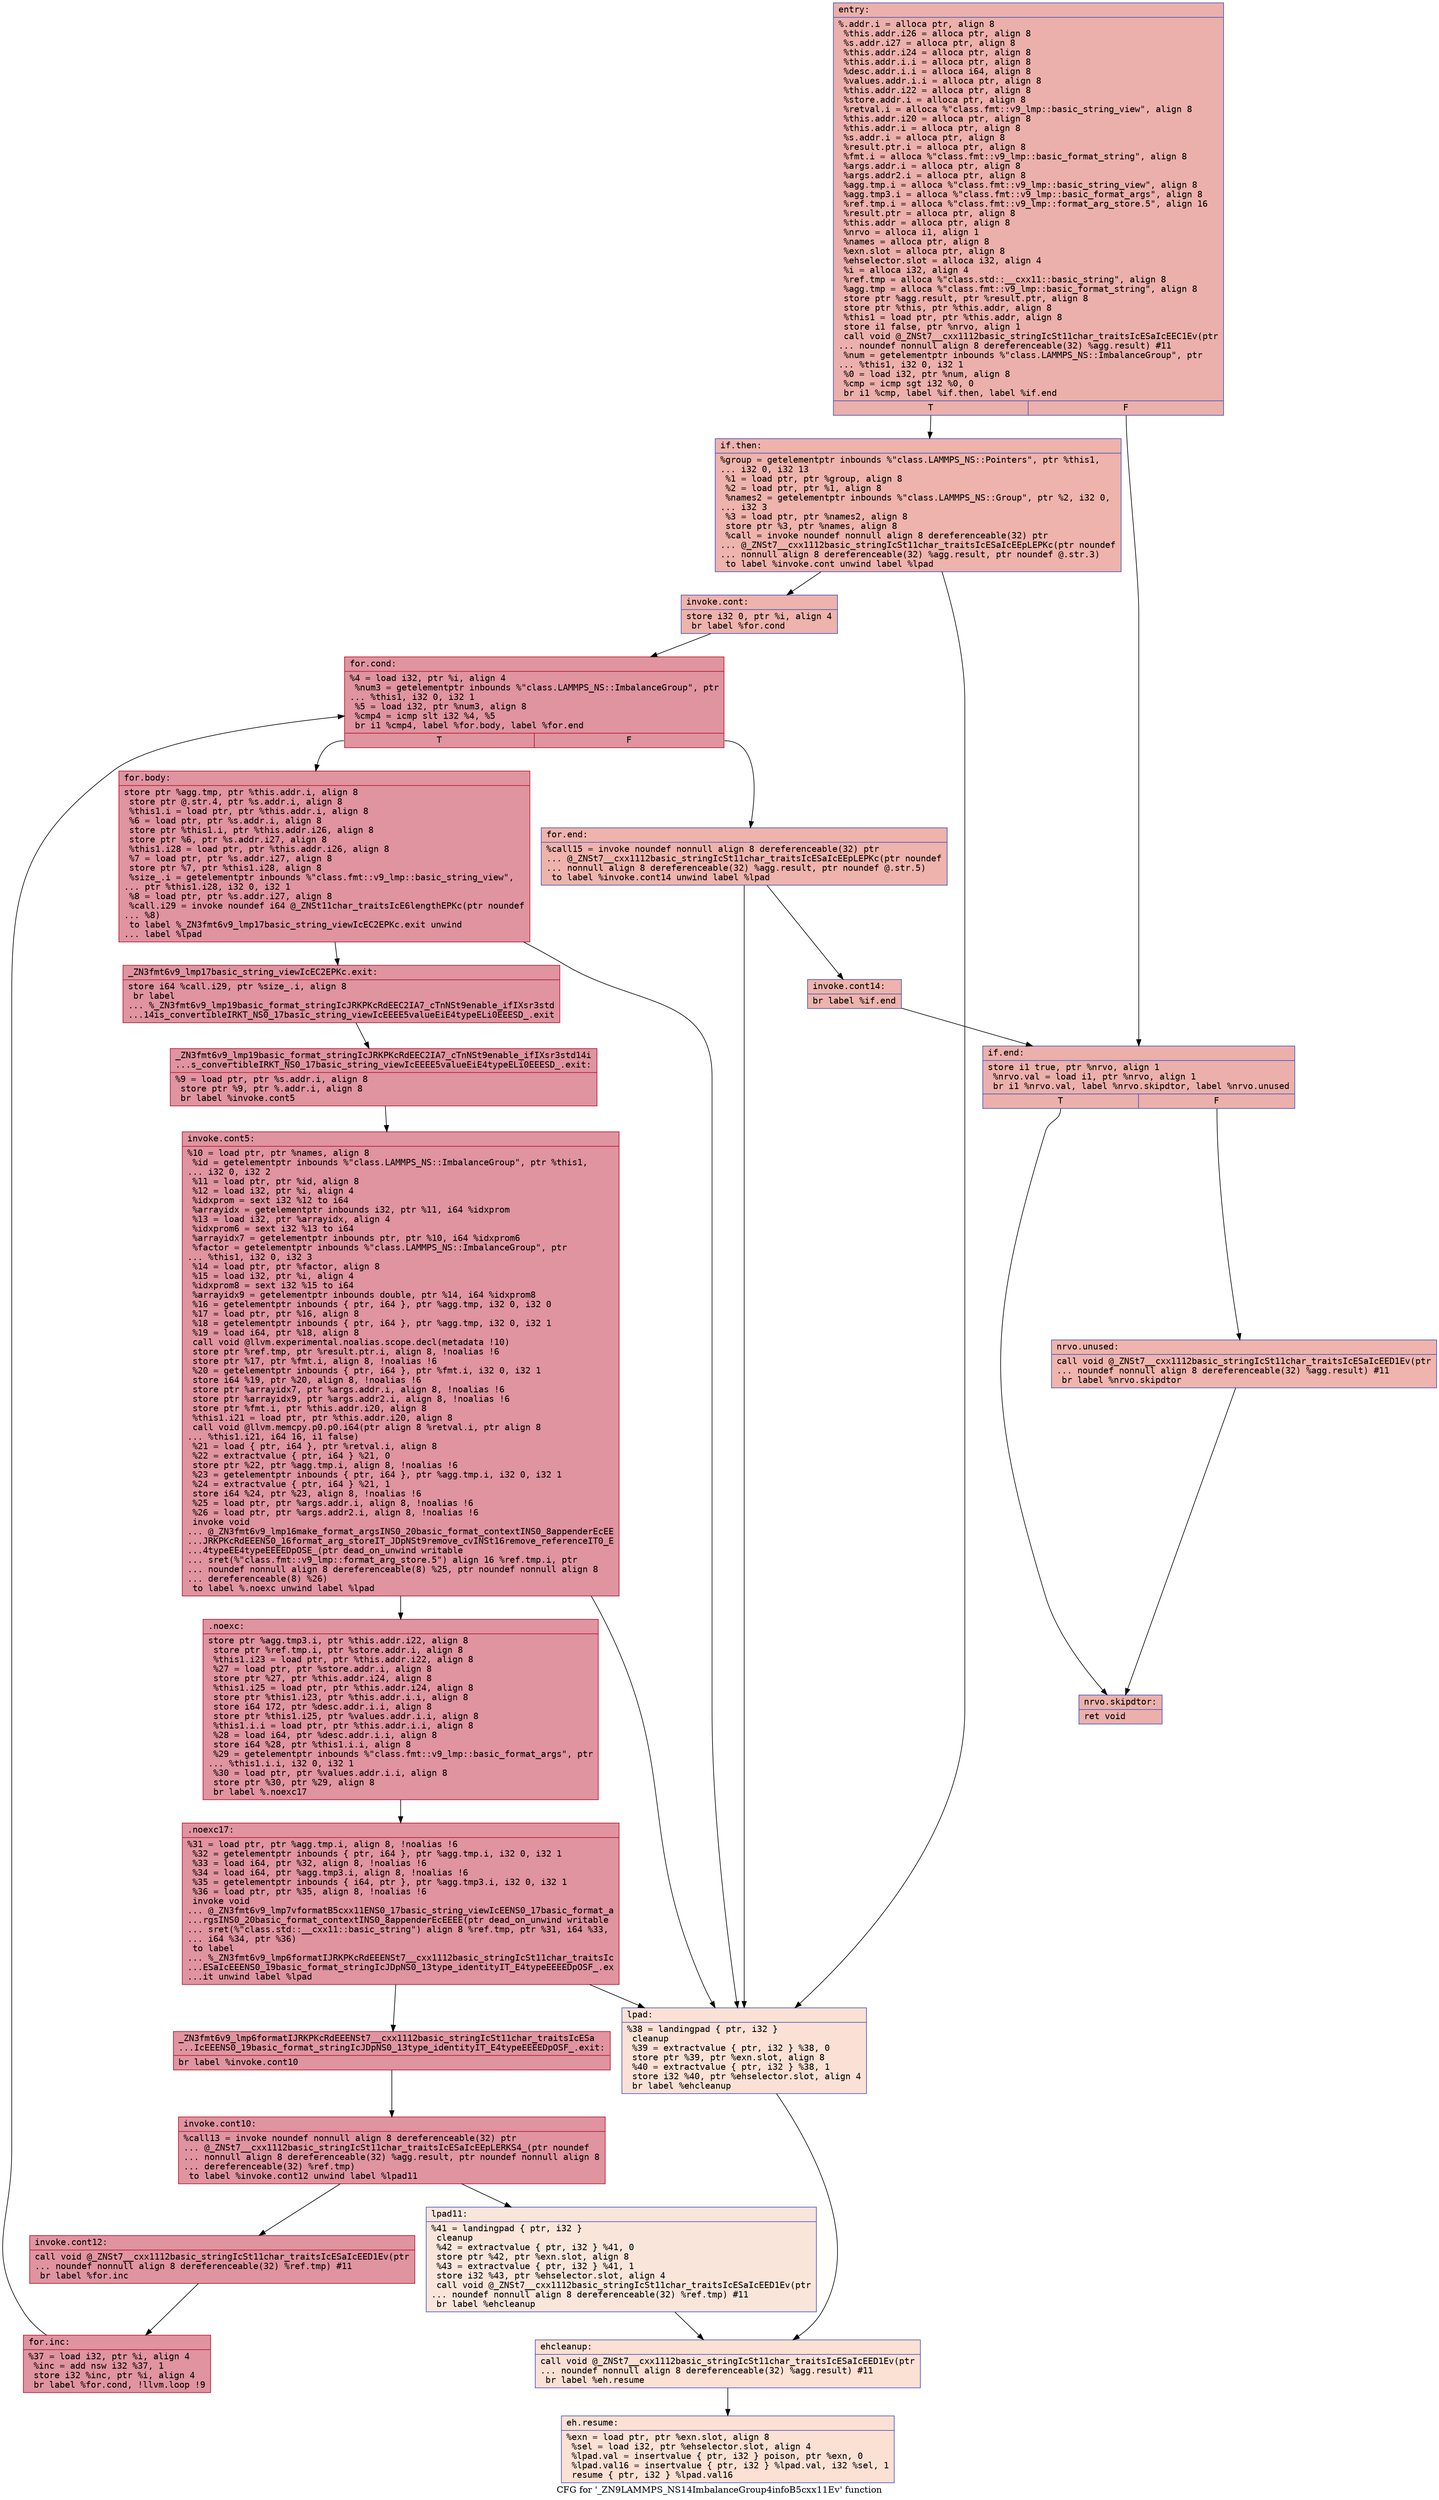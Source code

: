 digraph "CFG for '_ZN9LAMMPS_NS14ImbalanceGroup4infoB5cxx11Ev' function" {
	label="CFG for '_ZN9LAMMPS_NS14ImbalanceGroup4infoB5cxx11Ev' function";

	Node0x55659be6d230 [shape=record,color="#3d50c3ff", style=filled, fillcolor="#d24b4070" fontname="Courier",label="{entry:\l|  %.addr.i = alloca ptr, align 8\l  %this.addr.i26 = alloca ptr, align 8\l  %s.addr.i27 = alloca ptr, align 8\l  %this.addr.i24 = alloca ptr, align 8\l  %this.addr.i.i = alloca ptr, align 8\l  %desc.addr.i.i = alloca i64, align 8\l  %values.addr.i.i = alloca ptr, align 8\l  %this.addr.i22 = alloca ptr, align 8\l  %store.addr.i = alloca ptr, align 8\l  %retval.i = alloca %\"class.fmt::v9_lmp::basic_string_view\", align 8\l  %this.addr.i20 = alloca ptr, align 8\l  %this.addr.i = alloca ptr, align 8\l  %s.addr.i = alloca ptr, align 8\l  %result.ptr.i = alloca ptr, align 8\l  %fmt.i = alloca %\"class.fmt::v9_lmp::basic_format_string\", align 8\l  %args.addr.i = alloca ptr, align 8\l  %args.addr2.i = alloca ptr, align 8\l  %agg.tmp.i = alloca %\"class.fmt::v9_lmp::basic_string_view\", align 8\l  %agg.tmp3.i = alloca %\"class.fmt::v9_lmp::basic_format_args\", align 8\l  %ref.tmp.i = alloca %\"class.fmt::v9_lmp::format_arg_store.5\", align 16\l  %result.ptr = alloca ptr, align 8\l  %this.addr = alloca ptr, align 8\l  %nrvo = alloca i1, align 1\l  %names = alloca ptr, align 8\l  %exn.slot = alloca ptr, align 8\l  %ehselector.slot = alloca i32, align 4\l  %i = alloca i32, align 4\l  %ref.tmp = alloca %\"class.std::__cxx11::basic_string\", align 8\l  %agg.tmp = alloca %\"class.fmt::v9_lmp::basic_format_string\", align 8\l  store ptr %agg.result, ptr %result.ptr, align 8\l  store ptr %this, ptr %this.addr, align 8\l  %this1 = load ptr, ptr %this.addr, align 8\l  store i1 false, ptr %nrvo, align 1\l  call void @_ZNSt7__cxx1112basic_stringIcSt11char_traitsIcESaIcEEC1Ev(ptr\l... noundef nonnull align 8 dereferenceable(32) %agg.result) #11\l  %num = getelementptr inbounds %\"class.LAMMPS_NS::ImbalanceGroup\", ptr\l... %this1, i32 0, i32 1\l  %0 = load i32, ptr %num, align 8\l  %cmp = icmp sgt i32 %0, 0\l  br i1 %cmp, label %if.then, label %if.end\l|{<s0>T|<s1>F}}"];
	Node0x55659be6d230:s0 -> Node0x55659be6ea20[tooltip="entry -> if.then\nProbability 62.50%" ];
	Node0x55659be6d230:s1 -> Node0x55659be6ee80[tooltip="entry -> if.end\nProbability 37.50%" ];
	Node0x55659be6ea20 [shape=record,color="#3d50c3ff", style=filled, fillcolor="#d6524470" fontname="Courier",label="{if.then:\l|  %group = getelementptr inbounds %\"class.LAMMPS_NS::Pointers\", ptr %this1,\l... i32 0, i32 13\l  %1 = load ptr, ptr %group, align 8\l  %2 = load ptr, ptr %1, align 8\l  %names2 = getelementptr inbounds %\"class.LAMMPS_NS::Group\", ptr %2, i32 0,\l... i32 3\l  %3 = load ptr, ptr %names2, align 8\l  store ptr %3, ptr %names, align 8\l  %call = invoke noundef nonnull align 8 dereferenceable(32) ptr\l... @_ZNSt7__cxx1112basic_stringIcSt11char_traitsIcESaIcEEpLEPKc(ptr noundef\l... nonnull align 8 dereferenceable(32) %agg.result, ptr noundef @.str.3)\l          to label %invoke.cont unwind label %lpad\l}"];
	Node0x55659be6ea20 -> Node0x55659be6f3d0[tooltip="if.then -> invoke.cont\nProbability 100.00%" ];
	Node0x55659be6ea20 -> Node0x55659be6f450[tooltip="if.then -> lpad\nProbability 0.00%" ];
	Node0x55659be6f3d0 [shape=record,color="#3d50c3ff", style=filled, fillcolor="#d6524470" fontname="Courier",label="{invoke.cont:\l|  store i32 0, ptr %i, align 4\l  br label %for.cond\l}"];
	Node0x55659be6f3d0 -> Node0x55659be6f380[tooltip="invoke.cont -> for.cond\nProbability 100.00%" ];
	Node0x55659be6f380 [shape=record,color="#b70d28ff", style=filled, fillcolor="#b70d2870" fontname="Courier",label="{for.cond:\l|  %4 = load i32, ptr %i, align 4\l  %num3 = getelementptr inbounds %\"class.LAMMPS_NS::ImbalanceGroup\", ptr\l... %this1, i32 0, i32 1\l  %5 = load i32, ptr %num3, align 8\l  %cmp4 = icmp slt i32 %4, %5\l  br i1 %cmp4, label %for.body, label %for.end\l|{<s0>T|<s1>F}}"];
	Node0x55659be6f380:s0 -> Node0x55659be6fb30[tooltip="for.cond -> for.body\nProbability 96.88%" ];
	Node0x55659be6f380:s1 -> Node0x55659be6fbb0[tooltip="for.cond -> for.end\nProbability 3.12%" ];
	Node0x55659be6fb30 [shape=record,color="#b70d28ff", style=filled, fillcolor="#b70d2870" fontname="Courier",label="{for.body:\l|  store ptr %agg.tmp, ptr %this.addr.i, align 8\l  store ptr @.str.4, ptr %s.addr.i, align 8\l  %this1.i = load ptr, ptr %this.addr.i, align 8\l  %6 = load ptr, ptr %s.addr.i, align 8\l  store ptr %this1.i, ptr %this.addr.i26, align 8\l  store ptr %6, ptr %s.addr.i27, align 8\l  %this1.i28 = load ptr, ptr %this.addr.i26, align 8\l  %7 = load ptr, ptr %s.addr.i27, align 8\l  store ptr %7, ptr %this1.i28, align 8\l  %size_.i = getelementptr inbounds %\"class.fmt::v9_lmp::basic_string_view\",\l... ptr %this1.i28, i32 0, i32 1\l  %8 = load ptr, ptr %s.addr.i27, align 8\l  %call.i29 = invoke noundef i64 @_ZNSt11char_traitsIcE6lengthEPKc(ptr noundef\l... %8)\l          to label %_ZN3fmt6v9_lmp17basic_string_viewIcEC2EPKc.exit unwind\l... label %lpad\l}"];
	Node0x55659be6fb30 -> Node0x55659be70a50[tooltip="for.body -> _ZN3fmt6v9_lmp17basic_string_viewIcEC2EPKc.exit\nProbability 100.00%" ];
	Node0x55659be6fb30 -> Node0x55659be6f450[tooltip="for.body -> lpad\nProbability 0.00%" ];
	Node0x55659be70a50 [shape=record,color="#b70d28ff", style=filled, fillcolor="#b70d2870" fontname="Courier",label="{_ZN3fmt6v9_lmp17basic_string_viewIcEC2EPKc.exit:\l|  store i64 %call.i29, ptr %size_.i, align 8\l  br label\l... %_ZN3fmt6v9_lmp19basic_format_stringIcJRKPKcRdEEC2IA7_cTnNSt9enable_ifIXsr3std\l...14is_convertibleIRKT_NS0_17basic_string_viewIcEEEE5valueEiE4typeELi0EEESD_.exit\l}"];
	Node0x55659be70a50 -> Node0x55659be5e050[tooltip="_ZN3fmt6v9_lmp17basic_string_viewIcEC2EPKc.exit -> _ZN3fmt6v9_lmp19basic_format_stringIcJRKPKcRdEEC2IA7_cTnNSt9enable_ifIXsr3std14is_convertibleIRKT_NS0_17basic_string_viewIcEEEE5valueEiE4typeELi0EEESD_.exit\nProbability 100.00%" ];
	Node0x55659be5e050 [shape=record,color="#b70d28ff", style=filled, fillcolor="#b70d2870" fontname="Courier",label="{_ZN3fmt6v9_lmp19basic_format_stringIcJRKPKcRdEEC2IA7_cTnNSt9enable_ifIXsr3std14i\l...s_convertibleIRKT_NS0_17basic_string_viewIcEEEE5valueEiE4typeELi0EEESD_.exit:\l|  %9 = load ptr, ptr %s.addr.i, align 8\l  store ptr %9, ptr %.addr.i, align 8\l  br label %invoke.cont5\l}"];
	Node0x55659be5e050 -> Node0x55659be5e450[tooltip="_ZN3fmt6v9_lmp19basic_format_stringIcJRKPKcRdEEC2IA7_cTnNSt9enable_ifIXsr3std14is_convertibleIRKT_NS0_17basic_string_viewIcEEEE5valueEiE4typeELi0EEESD_.exit -> invoke.cont5\nProbability 100.00%" ];
	Node0x55659be5e450 [shape=record,color="#b70d28ff", style=filled, fillcolor="#b70d2870" fontname="Courier",label="{invoke.cont5:\l|  %10 = load ptr, ptr %names, align 8\l  %id = getelementptr inbounds %\"class.LAMMPS_NS::ImbalanceGroup\", ptr %this1,\l... i32 0, i32 2\l  %11 = load ptr, ptr %id, align 8\l  %12 = load i32, ptr %i, align 4\l  %idxprom = sext i32 %12 to i64\l  %arrayidx = getelementptr inbounds i32, ptr %11, i64 %idxprom\l  %13 = load i32, ptr %arrayidx, align 4\l  %idxprom6 = sext i32 %13 to i64\l  %arrayidx7 = getelementptr inbounds ptr, ptr %10, i64 %idxprom6\l  %factor = getelementptr inbounds %\"class.LAMMPS_NS::ImbalanceGroup\", ptr\l... %this1, i32 0, i32 3\l  %14 = load ptr, ptr %factor, align 8\l  %15 = load i32, ptr %i, align 4\l  %idxprom8 = sext i32 %15 to i64\l  %arrayidx9 = getelementptr inbounds double, ptr %14, i64 %idxprom8\l  %16 = getelementptr inbounds \{ ptr, i64 \}, ptr %agg.tmp, i32 0, i32 0\l  %17 = load ptr, ptr %16, align 8\l  %18 = getelementptr inbounds \{ ptr, i64 \}, ptr %agg.tmp, i32 0, i32 1\l  %19 = load i64, ptr %18, align 8\l  call void @llvm.experimental.noalias.scope.decl(metadata !10)\l  store ptr %ref.tmp, ptr %result.ptr.i, align 8, !noalias !6\l  store ptr %17, ptr %fmt.i, align 8, !noalias !6\l  %20 = getelementptr inbounds \{ ptr, i64 \}, ptr %fmt.i, i32 0, i32 1\l  store i64 %19, ptr %20, align 8, !noalias !6\l  store ptr %arrayidx7, ptr %args.addr.i, align 8, !noalias !6\l  store ptr %arrayidx9, ptr %args.addr2.i, align 8, !noalias !6\l  store ptr %fmt.i, ptr %this.addr.i20, align 8\l  %this1.i21 = load ptr, ptr %this.addr.i20, align 8\l  call void @llvm.memcpy.p0.p0.i64(ptr align 8 %retval.i, ptr align 8\l... %this1.i21, i64 16, i1 false)\l  %21 = load \{ ptr, i64 \}, ptr %retval.i, align 8\l  %22 = extractvalue \{ ptr, i64 \} %21, 0\l  store ptr %22, ptr %agg.tmp.i, align 8, !noalias !6\l  %23 = getelementptr inbounds \{ ptr, i64 \}, ptr %agg.tmp.i, i32 0, i32 1\l  %24 = extractvalue \{ ptr, i64 \} %21, 1\l  store i64 %24, ptr %23, align 8, !noalias !6\l  %25 = load ptr, ptr %args.addr.i, align 8, !noalias !6\l  %26 = load ptr, ptr %args.addr2.i, align 8, !noalias !6\l  invoke void\l... @_ZN3fmt6v9_lmp16make_format_argsINS0_20basic_format_contextINS0_8appenderEcEE\l...JRKPKcRdEEENS0_16format_arg_storeIT_JDpNSt9remove_cvINSt16remove_referenceIT0_E\l...4typeEE4typeEEEEDpOSE_(ptr dead_on_unwind writable\l... sret(%\"class.fmt::v9_lmp::format_arg_store.5\") align 16 %ref.tmp.i, ptr\l... noundef nonnull align 8 dereferenceable(8) %25, ptr noundef nonnull align 8\l... dereferenceable(8) %26)\l          to label %.noexc unwind label %lpad\l}"];
	Node0x55659be5e450 -> Node0x55659be76400[tooltip="invoke.cont5 -> .noexc\nProbability 100.00%" ];
	Node0x55659be5e450 -> Node0x55659be6f450[tooltip="invoke.cont5 -> lpad\nProbability 0.00%" ];
	Node0x55659be76400 [shape=record,color="#b70d28ff", style=filled, fillcolor="#b70d2870" fontname="Courier",label="{.noexc:\l|  store ptr %agg.tmp3.i, ptr %this.addr.i22, align 8\l  store ptr %ref.tmp.i, ptr %store.addr.i, align 8\l  %this1.i23 = load ptr, ptr %this.addr.i22, align 8\l  %27 = load ptr, ptr %store.addr.i, align 8\l  store ptr %27, ptr %this.addr.i24, align 8\l  %this1.i25 = load ptr, ptr %this.addr.i24, align 8\l  store ptr %this1.i23, ptr %this.addr.i.i, align 8\l  store i64 172, ptr %desc.addr.i.i, align 8\l  store ptr %this1.i25, ptr %values.addr.i.i, align 8\l  %this1.i.i = load ptr, ptr %this.addr.i.i, align 8\l  %28 = load i64, ptr %desc.addr.i.i, align 8\l  store i64 %28, ptr %this1.i.i, align 8\l  %29 = getelementptr inbounds %\"class.fmt::v9_lmp::basic_format_args\", ptr\l... %this1.i.i, i32 0, i32 1\l  %30 = load ptr, ptr %values.addr.i.i, align 8\l  store ptr %30, ptr %29, align 8\l  br label %.noexc17\l}"];
	Node0x55659be76400 -> Node0x55659be77090[tooltip=".noexc -> .noexc17\nProbability 100.00%" ];
	Node0x55659be77090 [shape=record,color="#b70d28ff", style=filled, fillcolor="#b70d2870" fontname="Courier",label="{.noexc17:\l|  %31 = load ptr, ptr %agg.tmp.i, align 8, !noalias !6\l  %32 = getelementptr inbounds \{ ptr, i64 \}, ptr %agg.tmp.i, i32 0, i32 1\l  %33 = load i64, ptr %32, align 8, !noalias !6\l  %34 = load i64, ptr %agg.tmp3.i, align 8, !noalias !6\l  %35 = getelementptr inbounds \{ i64, ptr \}, ptr %agg.tmp3.i, i32 0, i32 1\l  %36 = load ptr, ptr %35, align 8, !noalias !6\l  invoke void\l... @_ZN3fmt6v9_lmp7vformatB5cxx11ENS0_17basic_string_viewIcEENS0_17basic_format_a\l...rgsINS0_20basic_format_contextINS0_8appenderEcEEEE(ptr dead_on_unwind writable\l... sret(%\"class.std::__cxx11::basic_string\") align 8 %ref.tmp, ptr %31, i64 %33,\l... i64 %34, ptr %36)\l          to label\l... %_ZN3fmt6v9_lmp6formatIJRKPKcRdEEENSt7__cxx1112basic_stringIcSt11char_traitsIc\l...ESaIcEEENS0_19basic_format_stringIcJDpNS0_13type_identityIT_E4typeEEEEDpOSF_.ex\l...it unwind label %lpad\l}"];
	Node0x55659be77090 -> Node0x55659be77560[tooltip=".noexc17 -> _ZN3fmt6v9_lmp6formatIJRKPKcRdEEENSt7__cxx1112basic_stringIcSt11char_traitsIcESaIcEEENS0_19basic_format_stringIcJDpNS0_13type_identityIT_E4typeEEEEDpOSF_.exit\nProbability 100.00%" ];
	Node0x55659be77090 -> Node0x55659be6f450[tooltip=".noexc17 -> lpad\nProbability 0.00%" ];
	Node0x55659be77560 [shape=record,color="#b70d28ff", style=filled, fillcolor="#b70d2870" fontname="Courier",label="{_ZN3fmt6v9_lmp6formatIJRKPKcRdEEENSt7__cxx1112basic_stringIcSt11char_traitsIcESa\l...IcEEENS0_19basic_format_stringIcJDpNS0_13type_identityIT_E4typeEEEEDpOSF_.exit:\l|  br label %invoke.cont10\l}"];
	Node0x55659be77560 -> Node0x55659be77a20[tooltip="_ZN3fmt6v9_lmp6formatIJRKPKcRdEEENSt7__cxx1112basic_stringIcSt11char_traitsIcESaIcEEENS0_19basic_format_stringIcJDpNS0_13type_identityIT_E4typeEEEEDpOSF_.exit -> invoke.cont10\nProbability 100.00%" ];
	Node0x55659be77a20 [shape=record,color="#b70d28ff", style=filled, fillcolor="#b70d2870" fontname="Courier",label="{invoke.cont10:\l|  %call13 = invoke noundef nonnull align 8 dereferenceable(32) ptr\l... @_ZNSt7__cxx1112basic_stringIcSt11char_traitsIcESaIcEEpLERKS4_(ptr noundef\l... nonnull align 8 dereferenceable(32) %agg.result, ptr noundef nonnull align 8\l... dereferenceable(32) %ref.tmp)\l          to label %invoke.cont12 unwind label %lpad11\l}"];
	Node0x55659be77a20 -> Node0x55659be77b30[tooltip="invoke.cont10 -> invoke.cont12\nProbability 100.00%" ];
	Node0x55659be77a20 -> Node0x55659be77bb0[tooltip="invoke.cont10 -> lpad11\nProbability 0.00%" ];
	Node0x55659be77b30 [shape=record,color="#b70d28ff", style=filled, fillcolor="#b70d2870" fontname="Courier",label="{invoke.cont12:\l|  call void @_ZNSt7__cxx1112basic_stringIcSt11char_traitsIcESaIcEED1Ev(ptr\l... noundef nonnull align 8 dereferenceable(32) %ref.tmp) #11\l  br label %for.inc\l}"];
	Node0x55659be77b30 -> Node0x55659be77ae0[tooltip="invoke.cont12 -> for.inc\nProbability 100.00%" ];
	Node0x55659be77ae0 [shape=record,color="#b70d28ff", style=filled, fillcolor="#b70d2870" fontname="Courier",label="{for.inc:\l|  %37 = load i32, ptr %i, align 4\l  %inc = add nsw i32 %37, 1\l  store i32 %inc, ptr %i, align 4\l  br label %for.cond, !llvm.loop !9\l}"];
	Node0x55659be77ae0 -> Node0x55659be6f380[tooltip="for.inc -> for.cond\nProbability 100.00%" ];
	Node0x55659be6f450 [shape=record,color="#3d50c3ff", style=filled, fillcolor="#f7bca170" fontname="Courier",label="{lpad:\l|  %38 = landingpad \{ ptr, i32 \}\l          cleanup\l  %39 = extractvalue \{ ptr, i32 \} %38, 0\l  store ptr %39, ptr %exn.slot, align 8\l  %40 = extractvalue \{ ptr, i32 \} %38, 1\l  store i32 %40, ptr %ehselector.slot, align 4\l  br label %ehcleanup\l}"];
	Node0x55659be6f450 -> Node0x55659be78630[tooltip="lpad -> ehcleanup\nProbability 100.00%" ];
	Node0x55659be77bb0 [shape=record,color="#3d50c3ff", style=filled, fillcolor="#f4c5ad70" fontname="Courier",label="{lpad11:\l|  %41 = landingpad \{ ptr, i32 \}\l          cleanup\l  %42 = extractvalue \{ ptr, i32 \} %41, 0\l  store ptr %42, ptr %exn.slot, align 8\l  %43 = extractvalue \{ ptr, i32 \} %41, 1\l  store i32 %43, ptr %ehselector.slot, align 4\l  call void @_ZNSt7__cxx1112basic_stringIcSt11char_traitsIcESaIcEED1Ev(ptr\l... noundef nonnull align 8 dereferenceable(32) %ref.tmp) #11\l  br label %ehcleanup\l}"];
	Node0x55659be77bb0 -> Node0x55659be78630[tooltip="lpad11 -> ehcleanup\nProbability 100.00%" ];
	Node0x55659be6fbb0 [shape=record,color="#3d50c3ff", style=filled, fillcolor="#d6524470" fontname="Courier",label="{for.end:\l|  %call15 = invoke noundef nonnull align 8 dereferenceable(32) ptr\l... @_ZNSt7__cxx1112basic_stringIcSt11char_traitsIcESaIcEEpLEPKc(ptr noundef\l... nonnull align 8 dereferenceable(32) %agg.result, ptr noundef @.str.5)\l          to label %invoke.cont14 unwind label %lpad\l}"];
	Node0x55659be6fbb0 -> Node0x55659be78b90[tooltip="for.end -> invoke.cont14\nProbability 100.00%" ];
	Node0x55659be6fbb0 -> Node0x55659be6f450[tooltip="for.end -> lpad\nProbability 0.00%" ];
	Node0x55659be78b90 [shape=record,color="#3d50c3ff", style=filled, fillcolor="#d6524470" fontname="Courier",label="{invoke.cont14:\l|  br label %if.end\l}"];
	Node0x55659be78b90 -> Node0x55659be6ee80[tooltip="invoke.cont14 -> if.end\nProbability 100.00%" ];
	Node0x55659be6ee80 [shape=record,color="#3d50c3ff", style=filled, fillcolor="#d24b4070" fontname="Courier",label="{if.end:\l|  store i1 true, ptr %nrvo, align 1\l  %nrvo.val = load i1, ptr %nrvo, align 1\l  br i1 %nrvo.val, label %nrvo.skipdtor, label %nrvo.unused\l|{<s0>T|<s1>F}}"];
	Node0x55659be6ee80:s0 -> Node0x55659be789a0[tooltip="if.end -> nrvo.skipdtor\nProbability 50.00%" ];
	Node0x55659be6ee80:s1 -> Node0x55659be78f70[tooltip="if.end -> nrvo.unused\nProbability 50.00%" ];
	Node0x55659be78f70 [shape=record,color="#3d50c3ff", style=filled, fillcolor="#d8564670" fontname="Courier",label="{nrvo.unused:\l|  call void @_ZNSt7__cxx1112basic_stringIcSt11char_traitsIcESaIcEED1Ev(ptr\l... noundef nonnull align 8 dereferenceable(32) %agg.result) #11\l  br label %nrvo.skipdtor\l}"];
	Node0x55659be78f70 -> Node0x55659be789a0[tooltip="nrvo.unused -> nrvo.skipdtor\nProbability 100.00%" ];
	Node0x55659be789a0 [shape=record,color="#3d50c3ff", style=filled, fillcolor="#d24b4070" fontname="Courier",label="{nrvo.skipdtor:\l|  ret void\l}"];
	Node0x55659be78630 [shape=record,color="#3d50c3ff", style=filled, fillcolor="#f7b99e70" fontname="Courier",label="{ehcleanup:\l|  call void @_ZNSt7__cxx1112basic_stringIcSt11char_traitsIcESaIcEED1Ev(ptr\l... noundef nonnull align 8 dereferenceable(32) %agg.result) #11\l  br label %eh.resume\l}"];
	Node0x55659be78630 -> Node0x55659be791c0[tooltip="ehcleanup -> eh.resume\nProbability 100.00%" ];
	Node0x55659be791c0 [shape=record,color="#3d50c3ff", style=filled, fillcolor="#f7b99e70" fontname="Courier",label="{eh.resume:\l|  %exn = load ptr, ptr %exn.slot, align 8\l  %sel = load i32, ptr %ehselector.slot, align 4\l  %lpad.val = insertvalue \{ ptr, i32 \} poison, ptr %exn, 0\l  %lpad.val16 = insertvalue \{ ptr, i32 \} %lpad.val, i32 %sel, 1\l  resume \{ ptr, i32 \} %lpad.val16\l}"];
}
